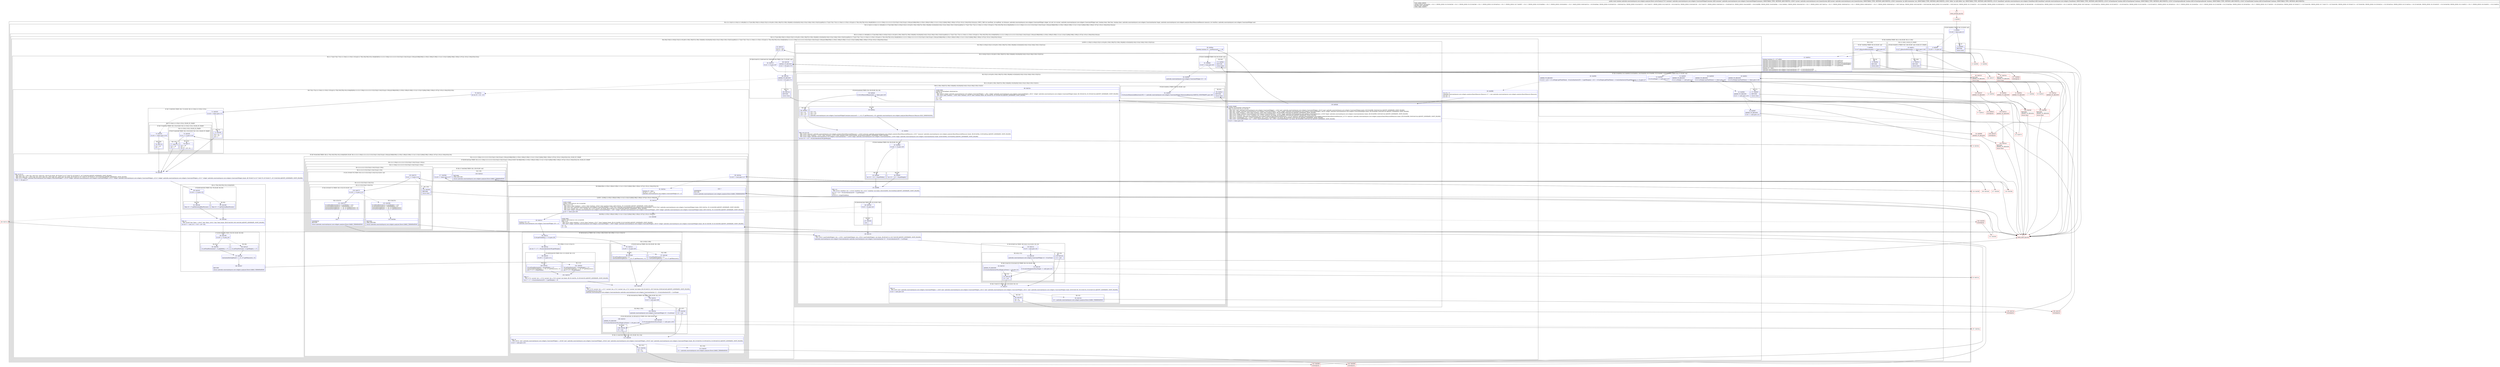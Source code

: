 digraph "CFG forandroidx.constraintlayout.core.widgets.analyzer.Direct.solveChain(Landroidx\/constraintlayout\/core\/widgets\/ConstraintWidgetContainer;Landroidx\/constraintlayout\/core\/LinearSystem;IILandroidx\/constraintlayout\/core\/widgets\/ChainHead;ZZZ)Z" {
subgraph cluster_Region_1756229011 {
label = "R(1:(2:(1:3)|(3:(1:(1:8))(1:(1:140))|9|(2:(1:27)|(4:28|(2:30|(2:(1:63)|(2:32|(2:(1:61)|(9:(1:59)(1:36)|37|(1:39)(1:58)|40|(1:42)(0)|43|(2:45|(1:55))(1:56)|(1:50)(1:53)|52)))))|65|(2:(1:72)|(3:73|(1:75)(1:(1:134)(1:(1:133)(1:132)))|(5:(1:78)(1:85)|79|(1:81)(1:84)|82|83)(1:(1:(2:(1:128)|(1:(2:(1:(2:(2:122|123)|(2:124|125)))|(1:126)))))(3:88|(6:90|(1:(1:93)(1:108))(3:109|(1:111)(1:113)|112)|94|(2:96|(1:106))(1:107)|(1:101)(1:104)|103)|116))))))))) | DECL_VAR: int startPoint, int endPoint, int distance, androidx.constraintlayout.core.widgets.ConstraintWidget widget, int null, int current, androidx.constraintlayout.core.widgets.ConstraintWidget next, boolean done, float bias, boolean done, androidx.constraintlayout.core.widgets.ConstraintAnchor begin, androidx.constraintlayout.core.widgets.analyzer.BasicMeasure$Measure measure, int totalSize, androidx.constraintlayout.core.widgets.ConstraintWidget next\l";
node [shape=record,color=blue];
subgraph cluster_Region_1024075765 {
label = "R(2:(1:3)|(3:(1:(1:8))(1:(1:140))|9|(2:(1:27)|(4:28|(2:30|(2:(1:63)|(2:32|(2:(1:61)|(9:(1:59)(1:36)|37|(1:39)(1:58)|40|(1:42)(0)|43|(2:45|(1:55))(1:56)|(1:50)(1:53)|52)))))|65|(2:(1:72)|(3:73|(1:75)(1:(1:134)(1:(1:133)(1:132)))|(5:(1:78)(1:85)|79|(1:81)(1:84)|82|83)(1:(1:(2:(1:128)|(1:(2:(1:(2:(2:122|123)|(2:124|125)))|(1:126)))))(3:88|(6:90|(1:(1:93)(1:108))(3:109|(1:111)(1:113)|112)|94|(2:96|(1:106))(1:107)|(1:101)(1:104)|103)|116))))))))";
node [shape=record,color=blue];
subgraph cluster_IfRegion_161562844 {
label = "IF [B:3:0x0001] THEN: R(1:3) ELSE: null";
node [shape=record,color=blue];
Node_3 [shape=record,label="{3\:\ 0x0001|if (r34 != false) goto L3\l}"];
subgraph cluster_Region_57053796 {
label = "R(1:3)";
node [shape=record,color=blue];
Node_4 [shape=record,label="{4\:\ 0x0003|RETURN\l|return false\l}"];
}
}
subgraph cluster_Region_1994752322 {
label = "R(3:(1:(1:8))(1:(1:140))|9|(2:(1:27)|(4:28|(2:30|(2:(1:63)|(2:32|(2:(1:61)|(9:(1:59)(1:36)|37|(1:39)(1:58)|40|(1:42)(0)|43|(2:45|(1:55))(1:56)|(1:50)(1:53)|52)))))|65|(2:(1:72)|(3:73|(1:75)(1:(1:134)(1:(1:133)(1:132)))|(5:(1:78)(1:85)|79|(1:81)(1:84)|82|83)(1:(1:(2:(1:128)|(1:(2:(1:(2:(2:122|123)|(2:124|125)))|(1:126)))))(3:88|(6:90|(1:(1:93)(1:108))(3:109|(1:111)(1:113)|112)|94|(2:96|(1:106))(1:107)|(1:101)(1:104)|103)|116)))))))";
node [shape=record,color=blue];
subgraph cluster_IfRegion_77604590 {
label = "IF [B:5:0x0004] THEN: R(1:(1:8)) ELSE: R(1:(1:140))";
node [shape=record,color=blue];
Node_5 [shape=record,label="{5\:\ 0x0004|if (r29 == 0) goto L6\l}"];
subgraph cluster_Region_1752800256 {
label = "R(1:(1:8))";
node [shape=record,color=blue];
subgraph cluster_IfRegion_1801291379 {
label = "IF [B:7:0x000a] THEN: R(1:8) ELSE: null";
node [shape=record,color=blue];
Node_7 [shape=record,label="{7\:\ 0x000a|if (r27.isResolvedHorizontally() == false) goto L8\l}"];
subgraph cluster_Region_1553976526 {
label = "R(1:8)";
node [shape=record,color=blue];
Node_8 [shape=record,label="{8\:\ 0x000c|RETURN\l|return false\l}"];
}
}
}
subgraph cluster_Region_1494025957 {
label = "R(1:(1:140)) | ELSE_IF_CHAIN\l";
node [shape=record,color=blue];
subgraph cluster_IfRegion_2108688472 {
label = "IF [B:10:0x0011] THEN: R(1:140) ELSE: null | ELSE_IF_CHAIN\l";
node [shape=record,color=blue];
Node_10 [shape=record,label="{10\:\ 0x0011|if (r27.isResolvedVertically() == false) goto L140\l}"];
subgraph cluster_Region_2052683651 {
label = "R(1:140)";
node [shape=record,color=blue];
Node_11 [shape=record,label="{11\:\ 0x0013|RETURN\l|return false\l}"];
}
}
}
}
Node_12 [shape=record,label="{12\:\ 0x0014|boolean boolean r2 = r27.isRtl()\landroidx.constraintlayout.core.widgets.ConstraintWidget androidx.constraintlayout.core.widgets.ConstraintWidget r3 = r31.getFirst()\landroidx.constraintlayout.core.widgets.ConstraintWidget androidx.constraintlayout.core.widgets.ConstraintWidget r4 = r31.getLast()\landroidx.constraintlayout.core.widgets.ConstraintWidget androidx.constraintlayout.core.widgets.ConstraintWidget r5 = r31.getFirstVisibleWidget()\landroidx.constraintlayout.core.widgets.ConstraintWidget androidx.constraintlayout.core.widgets.ConstraintWidget r6 = r31.getLastVisibleWidget()\landroidx.constraintlayout.core.widgets.ConstraintWidget androidx.constraintlayout.core.widgets.ConstraintWidget r7 = r31.getHead()\landroidx.constraintlayout.core.widgets.ConstraintWidget r8 = r3\lboolean r9 = false\landroidx.constraintlayout.core.widgets.ConstraintAnchor r10 = r3.mListAnchors[r30]\landroidx.constraintlayout.core.widgets.ConstraintAnchor r11 = r4.mListAnchors[r30 + 1]\l}"];
subgraph cluster_Region_1476537786 {
label = "R(2:(1:27)|(4:28|(2:30|(2:(1:63)|(2:32|(2:(1:61)|(9:(1:59)(1:36)|37|(1:39)(1:58)|40|(1:42)(0)|43|(2:45|(1:55))(1:56)|(1:50)(1:53)|52)))))|65|(2:(1:72)|(3:73|(1:75)(1:(1:134)(1:(1:133)(1:132)))|(5:(1:78)(1:85)|79|(1:81)(1:84)|82|83)(1:(1:(2:(1:128)|(1:(2:(1:(2:(2:122|123)|(2:124|125)))|(1:126)))))(3:88|(6:90|(1:(1:93)(1:108))(3:109|(1:111)(1:113)|112)|94|(2:96|(1:106))(1:107)|(1:101)(1:104)|103)|116))))))";
node [shape=record,color=blue];
subgraph cluster_IfRegion_2119352392 {
label = "IF [B:13:0x003b, B:15:0x003f, B:18:0x0051, B:20:0x0059, B:22:0x0065, B:23:0x0067, B:26:0x0095] THEN: R(1:27) ELSE: null";
node [shape=record,color=blue];
Node_13 [shape=record,label="{13\:\ 0x003b|if (r10.mTarget == null) goto L137\l}"];
Node_15 [shape=record,label="{15\:\ 0x003f|ADDED_TO_REGION\l|if (r11.mTarget == null) goto L13\l}"];
Node_18 [shape=record,label="{18\:\ 0x0051|ADDED_TO_REGION\l|if (r10.mTarget.hasFinalValue() == false) goto L136\l}"];
Node_20 [shape=record,label="{20\:\ 0x0059|ADDED_TO_REGION\l|if (r11.mTarget.hasFinalValue() == false) goto L19\l}"];
Node_22 [shape=record,label="{22\:\ 0x0065|ADDED_TO_REGION\l|if (r5 == null) goto L135\l}"];
Node_23 [shape=record,label="{23\:\ 0x0067|ADDED_TO_REGION\l|if (r6 == null) goto L23\l}"];
Node_26 [shape=record,label="{26\:\ 0x0095|ADDED_TO_REGION\l|if ((r14 = (r13 = r11.mTarget.getFinalValue() \- r6.mListAnchors[r30 + 1].getMargin()) \- (r12 = r10.mTarget.getFinalValue() + r5.mListAnchors[r30].getMargin())) \<= 0) goto L27\l}"];
subgraph cluster_Region_1762210417 {
label = "R(1:27)";
node [shape=record,color=blue];
Node_27 [shape=record,label="{27\:\ 0x0097|RETURN\l|return false\l}"];
}
}
subgraph cluster_Region_471743514 {
label = "R(4:28|(2:30|(2:(1:63)|(2:32|(2:(1:61)|(9:(1:59)(1:36)|37|(1:39)(1:58)|40|(1:42)(0)|43|(2:45|(1:55))(1:56)|(1:50)(1:53)|52)))))|65|(2:(1:72)|(3:73|(1:75)(1:(1:134)(1:(1:133)(1:132)))|(5:(1:78)(1:85)|79|(1:81)(1:84)|82|83)(1:(1:(2:(1:128)|(1:(2:(1:(2:(2:122|123)|(2:124|125)))|(1:126)))))(3:88|(6:90|(1:(1:93)(1:108))(3:109|(1:111)(1:113)|112)|94|(2:96|(1:106))(1:107)|(1:101)(1:104)|103)|116)))))";
node [shape=record,color=blue];
Node_28 [shape=record,label="{28\:\ 0x0098|int r15 = 0\landroidx.constraintlayout.core.widgets.analyzer.BasicMeasure.Measure r17 = new androidx.constraintlayout.core.widgets.analyzer.BasicMeasure.Measure()\lint r19 = 0\lint r20 = 0\l}"];
subgraph cluster_LoopRegion_1380857033 {
label = "LOOP:0: (2:30|(2:(1:63)|(2:32|(2:(1:61)|(9:(1:59)(1:36)|37|(1:39)(1:58)|40|(1:42)(0)|43|(2:45|(1:55))(1:56)|(1:50)(1:53)|52)))))";
node [shape=record,color=blue];
Node_29 [shape=record,label="{29\:\ 0x00a8|LOOP_START\lLOOP:0: B:29:0x00a8\-\>B:60:0x013e\lPHI: r4 r8 r9 r10 r15 r17 r19 r20 \l  PHI: (r4v1 'next' androidx.constraintlayout.core.widgets.ConstraintWidget) = (r4v0 'next' androidx.constraintlayout.core.widgets.ConstraintWidget), (r4v10 'next' androidx.constraintlayout.core.widgets.ConstraintWidget) binds: [B:28:0x0098, B:60:0x013e] A[DONT_GENERATE, DONT_INLINE]\l  PHI: (r8v1 'widget' androidx.constraintlayout.core.widgets.ConstraintWidget) = (r8v0 'widget' androidx.constraintlayout.core.widgets.ConstraintWidget), (r8v20 'widget' androidx.constraintlayout.core.widgets.ConstraintWidget) binds: [B:28:0x0098, B:60:0x013e] A[DONT_GENERATE, DONT_INLINE]\l  PHI: (r9v1 'done' boolean) = (r9v0 'done' boolean), (r9v9 'done' boolean) binds: [B:28:0x0098, B:60:0x013e] A[DONT_GENERATE, DONT_INLINE]\l  PHI: (r10v2 'begin' androidx.constraintlayout.core.widgets.ConstraintAnchor) = (r10v1 'begin' androidx.constraintlayout.core.widgets.ConstraintAnchor), (r10v6 'begin' androidx.constraintlayout.core.widgets.ConstraintAnchor) binds: [B:28:0x0098, B:60:0x013e] A[DONT_GENERATE, DONT_INLINE]\l  PHI: (r15v2 'totalSize' int) = (r15v1 'totalSize' int), (r15v6 'totalSize' int) binds: [B:28:0x0098, B:60:0x013e] A[DONT_GENERATE, DONT_INLINE]\l  PHI: (r17v1 'measure' androidx.constraintlayout.core.widgets.analyzer.BasicMeasure$Measure) = (r17v0 'measure' androidx.constraintlayout.core.widgets.analyzer.BasicMeasure$Measure), (r17v3 'measure' androidx.constraintlayout.core.widgets.analyzer.BasicMeasure$Measure) binds: [B:28:0x0098, B:60:0x013e] A[DONT_GENERATE, DONT_INLINE]\l  PHI: (r19v1 'numWidgets' int) = (r19v0 'numWidgets' int), (r19v5 'numWidgets' int) binds: [B:28:0x0098, B:60:0x013e] A[DONT_GENERATE, DONT_INLINE]\l  PHI: (r20v1 'numVisibleWidgets' int) = (r20v0 'numVisibleWidgets' int), (r20v3 'numVisibleWidgets' int) binds: [B:28:0x0098, B:60:0x013e] A[DONT_GENERATE, DONT_INLINE]\l|if (r9 == false) goto L30\l}"];
subgraph cluster_Region_464366556 {
label = "R(2:30|(2:(1:63)|(2:32|(2:(1:61)|(9:(1:59)(1:36)|37|(1:39)(1:58)|40|(1:42)(0)|43|(2:45|(1:55))(1:56)|(1:50)(1:53)|52)))))";
node [shape=record,color=blue];
Node_30 [shape=record,label="{30\:\ 0x00aa|boolean boolean r0 = canMeasure(0 + 1, r8)\l}"];
subgraph cluster_Region_335939008 {
label = "R(2:(1:63)|(2:32|(2:(1:61)|(9:(1:59)(1:36)|37|(1:39)(1:58)|40|(1:42)(0)|43|(2:45|(1:55))(1:56)|(1:50)(1:53)|52))))";
node [shape=record,color=blue];
subgraph cluster_IfRegion_1810943781 {
label = "IF [B:31:0x00b0] THEN: R(1:63) ELSE: null";
node [shape=record,color=blue];
Node_31 [shape=record,label="{31\:\ 0x00b0|if (r0 != true) goto L62\l}"];
subgraph cluster_Region_634559916 {
label = "R(1:63)";
node [shape=record,color=blue];
Node_32 [shape=record,label="{32\:\ 0x00b2|RETURN\l|return false\l}"];
}
}
subgraph cluster_Region_1907338893 {
label = "R(2:32|(2:(1:61)|(9:(1:59)(1:36)|37|(1:39)(1:58)|40|(1:42)(0)|43|(2:45|(1:55))(1:56)|(1:50)(1:53)|52)))";
node [shape=record,color=blue];
Node_34 [shape=record,label="{34\:\ 0x00b5|androidx.constraintlayout.core.widgets.ConstraintWidget r22 = r4\l}"];
subgraph cluster_Region_1827937105 {
label = "R(2:(1:61)|(9:(1:59)(1:36)|37|(1:39)(1:58)|40|(1:42)(0)|43|(2:45|(1:55))(1:56)|(1:50)(1:53)|52))";
node [shape=record,color=blue];
subgraph cluster_IfRegion_449579195 {
label = "IF [B:35:0x00c1] THEN: R(1:61) ELSE: null";
node [shape=record,color=blue];
Node_35 [shape=record,label="{35\:\ 0x00c1|if (r8.mListDimensionBehaviors[r29] == androidx.constraintlayout.core.widgets.ConstraintWidget.DimensionBehaviour.MATCH_CONSTRAINT) goto L60\l}"];
subgraph cluster_Region_1280189956 {
label = "R(1:61)";
node [shape=record,color=blue];
Node_36 [shape=record,label="{36\:\ 0x00c3|RETURN\l|return false\l}"];
}
}
subgraph cluster_Region_543518716 {
label = "R(9:(1:59)(1:36)|37|(1:39)(1:58)|40|(1:42)(0)|43|(2:45|(1:55))(1:56)|(1:50)(1:53)|52)";
node [shape=record,color=blue];
subgraph cluster_IfRegion_698789712 {
label = "IF [B:38:0x00c8] THEN: R(1:59) ELSE: R(1:36)";
node [shape=record,color=blue];
Node_38 [shape=record,label="{38\:\ 0x00c8|if (r8.isMeasureRequested() == false) goto L59\l}"];
subgraph cluster_Region_1184654840 {
label = "R(1:59)";
node [shape=record,color=blue];
Node_40 [shape=record,label="{40\:\ 0x00dc|r23 = r9\lr24 = r10\lr10 = r17\l}"];
}
subgraph cluster_Region_544553729 {
label = "R(1:36)";
node [shape=record,color=blue];
Node_39 [shape=record,label="{39\:\ 0x00ca|r23 = r9\lr24 = r10\lr10 = r17\landroidx.constraintlayout.core.widgets.ConstraintWidgetContainer.measure(0 + 1, r8, r27.getMeasurer(), r10, androidx.constraintlayout.core.widgets.analyzer.BasicMeasure.Measure.SELF_DIMENSIONS)\l}"];
}
}
Node_41 [shape=record,label="{41\:\ 0x00e2|PHI: r10 r23 r24 \l  PHI: (r10v5 'measure' androidx.constraintlayout.core.widgets.analyzer.BasicMeasure$Measure) = (r10v4 'measure' androidx.constraintlayout.core.widgets.analyzer.BasicMeasure$Measure), (r10v7 'measure' androidx.constraintlayout.core.widgets.analyzer.BasicMeasure$Measure) binds: [B:40:0x00dc, B:39:0x00ca] A[DONT_GENERATE, DONT_INLINE]\l  PHI: (r23v2 'done' boolean) = (r23v1 'done' boolean), (r23v3 'done' boolean) binds: [B:40:0x00dc, B:39:0x00ca] A[DONT_GENERATE, DONT_INLINE]\l  PHI: (r24v5 'begin' androidx.constraintlayout.core.widgets.ConstraintAnchor) = (r24v4 'begin' androidx.constraintlayout.core.widgets.ConstraintAnchor), (r24v6 'begin' androidx.constraintlayout.core.widgets.ConstraintAnchor) binds: [B:40:0x00dc, B:39:0x00ca] A[DONT_GENERATE, DONT_INLINE]\l|int int r15 = r15 + r8.mListAnchors[r30].getMargin()\l}"];
subgraph cluster_IfRegion_1757549128 {
label = "IF [B:42:0x00eb] THEN: R(1:39) ELSE: R(1:58)";
node [shape=record,color=blue];
Node_42 [shape=record,label="{42\:\ 0x00eb|if (r29 == 0) goto L39\l}"];
subgraph cluster_Region_1458608024 {
label = "R(1:39)";
node [shape=record,color=blue];
Node_43 [shape=record,label="{43\:\ 0x00ed|int r15 = r15 + r8.getWidth()\l}"];
}
subgraph cluster_Region_738448429 {
label = "R(1:58)";
node [shape=record,color=blue];
Node_44 [shape=record,label="{44\:\ 0x00f3|int r15 = r15 + r8.getHeight()\l}"];
}
}
Node_45 [shape=record,label="{45\:\ 0x00f8|PHI: r15 \l  PHI: (r15v5 'totalSize' int) = (r15v4 'totalSize' int), (r15v7 'totalSize' int) binds: [B:44:0x00f3, B:43:0x00ed] A[DONT_GENERATE, DONT_INLINE]\l|int r15 = r15 + r8.mListAnchors[r30 + 1].getMargin()\lr19++\lint int r0 = r8.getVisibility()\l}"];
subgraph cluster_IfRegion_1517482776 {
label = "IF [B:46:0x010d] THEN: R(1:42) ELSE: R(0)";
node [shape=record,color=blue];
Node_46 [shape=record,label="{46\:\ 0x010d|if (r0 != 8) goto L42\l}"];
subgraph cluster_Region_1660103933 {
label = "R(1:42)";
node [shape=record,color=blue];
Node_47 [shape=record,label="{47\:\ 0x010f|r20++\l}"];
}
subgraph cluster_Region_1506598145 {
label = "R(0)";
node [shape=record,color=blue];
}
}
Node_49 [shape=record,label="{49\:\ 0x0116|PHI: r20 \l  PHI: (r20v3 'numVisibleWidgets' int) = (r20v1 'numVisibleWidgets' int), (r20v4 'numVisibleWidgets' int) binds: [B:48:0x0114, B:47:0x010f] A[DONT_GENERATE, DONT_INLINE]\l|androidx.constraintlayout.core.widgets.ConstraintAnchor androidx.constraintlayout.core.widgets.ConstraintAnchor r0 = r8.mListAnchors[r30 + 1].mTarget\l}"];
subgraph cluster_IfRegion_905671054 {
label = "IF [B:50:0x011e] THEN: R(2:45|(1:55)) ELSE: R(1:56)";
node [shape=record,color=blue];
Node_50 [shape=record,label="{50\:\ 0x011e|if (r0 != null) goto L45\l}"];
subgraph cluster_Region_1476251955 {
label = "R(2:45|(1:55))";
node [shape=record,color=blue];
Node_51 [shape=record,label="{51\:\ 0x0120|androidx.constraintlayout.core.widgets.ConstraintWidget r4 = r0.mOwner\l}"];
subgraph cluster_IfRegion_818098898 {
label = "IF [B:52:0x0128, B:54:0x0132] THEN: R(1:55) ELSE: null";
node [shape=record,color=blue];
Node_52 [shape=record,label="{52\:\ 0x0128|if (r4.mListAnchors[r30].mTarget == null) goto L55\l}"];
Node_54 [shape=record,label="{54\:\ 0x0132|ADDED_TO_REGION\l|if (r4.mListAnchors[r30].mTarget.mOwner != r8) goto L55\l}"];
subgraph cluster_Region_2000583542 {
label = "R(1:55)";
node [shape=record,color=blue];
Node_55 [shape=record,label="{55\:\ 0x0134|r4 = null\l}"];
}
}
}
subgraph cluster_Region_983151886 {
label = "R(1:56)";
node [shape=record,color=blue];
Node_56 [shape=record,label="{56\:\ 0x0136|r4 = null\l}"];
}
}
subgraph cluster_IfRegion_363752442 {
label = "IF [B:57:0x0137] THEN: R(1:50) ELSE: R(1:53)";
node [shape=record,color=blue];
Node_57 [shape=record,label="{57\:\ 0x0137|PHI: r4 \l  PHI: (r4v9 'next' androidx.constraintlayout.core.widgets.ConstraintWidget) = (r4v8 'next' androidx.constraintlayout.core.widgets.ConstraintWidget), (r4v12 'next' androidx.constraintlayout.core.widgets.ConstraintWidget), (r4v11 'next' androidx.constraintlayout.core.widgets.ConstraintWidget) binds: [B:56:0x0136, B:55:0x0134, B:54:0x0132] A[DONT_GENERATE, DONT_INLINE]\l|if (r4 != null) goto L50\l}"];
subgraph cluster_Region_881310638 {
label = "R(1:50)";
node [shape=record,color=blue];
Node_58 [shape=record,label="{58\:\ 0x0139|r8 = r4\lr9 = r23\l}"];
}
subgraph cluster_Region_1956748584 {
label = "R(1:53)";
node [shape=record,color=blue];
Node_59 [shape=record,label="{59\:\ 0x013d|r9 = androidx.constraintlayout.core.widgets.analyzer.Direct.EARLY_TERMINATION\l}"];
}
}
Node_60 [shape=record,label="{60\:\ 0x013e|LOOP_END\lLOOP:0: B:29:0x00a8\-\>B:60:0x013e\lPHI: r8 r9 \l  PHI: (r8v20 'widget' androidx.constraintlayout.core.widgets.ConstraintWidget) = (r8v1 'widget' androidx.constraintlayout.core.widgets.ConstraintWidget), (r8v21 'widget' androidx.constraintlayout.core.widgets.ConstraintWidget) binds: [B:138:0x013e, B:139:0x013e] A[DONT_GENERATE, DONT_INLINE]\l  PHI: (r9v9 'done' boolean) = (r9v8 'done' boolean), (r9v10 'done' boolean) binds: [B:138:0x013e, B:139:0x013e] A[DONT_GENERATE, DONT_INLINE]\l|r17 = r10\lr4 = r22\lr10 = r24\l}"];
}
}
}
}
}
}
Node_61 [shape=record,label="{61\:\ 0x0147|int r0 = r19\lint r4 = r20\l}"];
subgraph cluster_Region_678236493 {
label = "R(2:(1:72)|(3:73|(1:75)(1:(1:134)(1:(1:133)(1:132)))|(5:(1:78)(1:85)|79|(1:81)(1:84)|82|83)(1:(1:(2:(1:128)|(1:(2:(1:(2:(2:122|123)|(2:124|125)))|(1:126)))))(3:88|(6:90|(1:(1:93)(1:108))(3:109|(1:111)(1:113)|112)|94|(2:96|(1:106))(1:107)|(1:101)(1:104)|103)|116))))";
node [shape=record,color=blue];
subgraph cluster_IfRegion_1680779884 {
label = "IF [B:62:0x0153, B:66:0x0158, B:68:0x015b] THEN: R(1:72) ELSE: null";
node [shape=record,color=blue];
Node_62 [shape=record,label="{62\:\ 0x0153|if (r4 == 0) goto L67\l}"];
Node_66 [shape=record,label="{66\:\ 0x0158|ADDED_TO_REGION\l|if (r4 != r0) goto L70\l}"];
Node_68 [shape=record,label="{68\:\ 0x015b|ADDED_TO_REGION\l|if (r14 \< r15) goto L72\l}"];
subgraph cluster_Region_1346700890 {
label = "R(1:72)";
node [shape=record,color=blue];
Node_69 [shape=record,label="{69\:\ 0x015d|RETURN\l|return false\l}"];
}
}
subgraph cluster_Region_1206202972 {
label = "R(3:73|(1:75)(1:(1:134)(1:(1:133)(1:132)))|(5:(1:78)(1:85)|79|(1:81)(1:84)|82|83)(1:(1:(2:(1:128)|(1:(2:(1:(2:(2:122|123)|(2:124|125)))|(1:126)))))(3:88|(6:90|(1:(1:93)(1:108))(3:109|(1:111)(1:113)|112)|94|(2:96|(1:106))(1:107)|(1:101)(1:104)|103)|116)))";
node [shape=record,color=blue];
Node_70 [shape=record,label="{70\:\ 0x015e|int int r9 = r14 \- r15\l}"];
subgraph cluster_IfRegion_1868492166 {
label = "IF [B:71:0x0162] THEN: R(1:75) ELSE: R(1:(1:134)(1:(1:133)(1:132)))";
node [shape=record,color=blue];
Node_71 [shape=record,label="{71\:\ 0x0162|if (r32 != false) goto L75\l}"];
subgraph cluster_Region_963099384 {
label = "R(1:75)";
node [shape=record,color=blue];
Node_72 [shape=record,label="{72\:\ 0x0164|r9 \/= r4 + 1\lr21 = r8\lr8 = 1\l}"];
}
subgraph cluster_Region_164215340 {
label = "R(1:(1:134)(1:(1:133)(1:132))) | ELSE_IF_CHAIN\l";
node [shape=record,color=blue];
subgraph cluster_IfRegion_1240347937 {
label = "IF [B:73:0x016c] THEN: R(1:134) ELSE: R(1:(1:133)(1:132)) | ELSE_IF_CHAIN\l";
node [shape=record,color=blue];
Node_73 [shape=record,label="{73\:\ 0x016c|if (r33 == false) goto L134\l}"];
subgraph cluster_Region_1803138587 {
label = "R(1:134)";
node [shape=record,color=blue];
Node_78 [shape=record,label="{78\:\ 0x017d|r21 = r8\lr8 = 1\l}"];
}
subgraph cluster_Region_828480912 {
label = "R(1:(1:133)(1:132)) | ELSE_IF_CHAIN\l";
node [shape=record,color=blue];
subgraph cluster_IfRegion_266347093 {
label = "IF [B:75:0x016f] THEN: R(1:133) ELSE: R(1:132) | ELSE_IF_CHAIN\l";
node [shape=record,color=blue];
Node_75 [shape=record,label="{75\:\ 0x016f|if (r4 \<= 2) goto L133\l}"];
subgraph cluster_Region_1500100069 {
label = "R(1:133)";
node [shape=record,color=blue];
Node_77 [shape=record,label="{77\:\ 0x0179|r21 = r8\lr8 = 1\l}"];
}
subgraph cluster_Region_1888831928 {
label = "R(1:132)";
node [shape=record,color=blue];
Node_76 [shape=record,label="{76\:\ 0x0171|r21 = r8\lr8 = 1\lint r9 = (r9 \/ r4) \- 1\l}"];
}
}
}
}
}
}
subgraph cluster_IfRegion_512529423 {
label = "IF [B:79:0x0180] THEN: R(5:(1:78)(1:85)|79|(1:81)(1:84)|82|83) ELSE: R(1:(1:(2:(1:128)|(1:(2:(1:(2:(2:122|123)|(2:124|125)))|(1:126)))))(3:88|(6:90|(1:(1:93)(1:108))(3:109|(1:111)(1:113)|112)|94|(2:96|(1:106))(1:107)|(1:101)(1:104)|103)|116))";
node [shape=record,color=blue];
Node_79 [shape=record,label="{79\:\ 0x0180|PHI: r8 r9 r21 \l  PHI: (r8v5 int) = (r8v2 int), (r8v3 int), (r8v4 int), (r8v19 int) binds: [B:78:0x017d, B:77:0x0179, B:76:0x0171, B:72:0x0164] A[DONT_GENERATE, DONT_INLINE]\l  PHI: (r9v5 'gap' int) = (r9v3 'gap' int), (r9v3 'gap' int), (r9v4 'gap' int), (r9v6 'gap' int) binds: [B:78:0x017d, B:77:0x0179, B:76:0x0171, B:72:0x0164] A[DONT_GENERATE, DONT_INLINE]\l  PHI: (r21v3 'widget' androidx.constraintlayout.core.widgets.ConstraintWidget) = (r21v0 'widget' androidx.constraintlayout.core.widgets.ConstraintWidget), (r21v1 'widget' androidx.constraintlayout.core.widgets.ConstraintWidget), (r21v2 'widget' androidx.constraintlayout.core.widgets.ConstraintWidget), (r21v7 'widget' androidx.constraintlayout.core.widgets.ConstraintWidget) binds: [B:78:0x017d, B:77:0x0179, B:76:0x0171, B:72:0x0164] A[DONT_GENERATE, DONT_INLINE]\l|if (r4 == r8) goto L77\l}"];
subgraph cluster_Region_467138459 {
label = "R(5:(1:78)(1:85)|79|(1:81)(1:84)|82|83)";
node [shape=record,color=blue];
subgraph cluster_IfRegion_692806887 {
label = "IF [B:80:0x0182] THEN: R(1:78) ELSE: R(1:85)";
node [shape=record,color=blue];
Node_80 [shape=record,label="{80\:\ 0x0182|if (r29 == 0) goto L78\l}"];
subgraph cluster_Region_870731986 {
label = "R(1:78)";
node [shape=record,color=blue];
Node_81 [shape=record,label="{81\:\ 0x0184|float r0 = r7.getHorizontalBiasPercent()\l}"];
}
subgraph cluster_Region_796099919 {
label = "R(1:85)";
node [shape=record,color=blue];
Node_82 [shape=record,label="{82\:\ 0x0189|float r0 = r7.getVerticalBiasPercent()\l}"];
}
}
Node_83 [shape=record,label="{83\:\ 0x018d|PHI: r0 \l  PHI: (r0v48 'bias' float) = (r0v47 'bias' float), (r0v51 'bias' float) binds: [B:82:0x0189, B:81:0x0184] A[DONT_GENERATE, DONT_INLINE]\l|int int r7 = (int) (r12 + 0.5f + (r9 * r0))\l}"];
subgraph cluster_IfRegion_1838658360 {
label = "IF [B:84:0x0198] THEN: R(1:81) ELSE: R(1:84)";
node [shape=record,color=blue];
Node_84 [shape=record,label="{84\:\ 0x0198|if (r29 == 0) goto L81\l}"];
subgraph cluster_Region_1545077307 {
label = "R(1:81)";
node [shape=record,color=blue];
Node_85 [shape=record,label="{85\:\ 0x019a|r5.setFinalHorizontal(r7, r5.getWidth() + r7)\l}"];
}
subgraph cluster_Region_1460247755 {
label = "R(1:84)";
node [shape=record,color=blue];
Node_86 [shape=record,label="{86\:\ 0x01a3|r5.setFinalVertical(r7, r5.getHeight() + r7)\l}"];
}
}
Node_87 [shape=record,label="{87\:\ 0x01ab|horizontalSolvingPass(0 + 1, r5, r27.getMeasurer(), r2)\l}"];
Node_88 [shape=record,label="{88\:\ 0x01b7|RETURN\l|return androidx.constraintlayout.core.widgets.analyzer.Direct.EARLY_TERMINATION\l}"];
}
subgraph cluster_Region_1441318038 {
label = "R(1:(1:(2:(1:128)|(1:(2:(1:(2:(2:122|123)|(2:124|125)))|(1:126)))))(3:88|(6:90|(1:(1:93)(1:108))(3:109|(1:111)(1:113)|112)|94|(2:96|(1:106))(1:107)|(1:101)(1:104)|103)|116)) | ELSE_IF_CHAIN\l";
node [shape=record,color=blue];
subgraph cluster_IfRegion_1759010470 {
label = "IF [B:90:0x01ba] THEN: R(1:(2:(1:128)|(1:(2:(1:(2:(2:122|123)|(2:124|125)))|(1:126))))) ELSE: R(3:88|(6:90|(1:(1:93)(1:108))(3:109|(1:111)(1:113)|112)|94|(2:96|(1:106))(1:107)|(1:101)(1:104)|103)|116) | ELSE_IF_CHAIN\l";
node [shape=record,color=blue];
Node_90 [shape=record,label="{90\:\ 0x01ba|if (r32 != true) goto L117\l}"];
subgraph cluster_Region_440824582 {
label = "R(1:(2:(1:128)|(1:(2:(1:(2:(2:122|123)|(2:124|125)))|(1:126)))))";
node [shape=record,color=blue];
subgraph cluster_Region_1251478789 {
label = "R(2:(1:128)|(1:(2:(1:(2:(2:122|123)|(2:124|125)))|(1:126))))";
node [shape=record,color=blue];
subgraph cluster_IfRegion_1497869492 {
label = "IF [B:117:0x026d] THEN: R(1:128) ELSE: null";
node [shape=record,color=blue];
Node_117 [shape=record,label="{117\:\ 0x026d|if (r33 == false) goto L127\l}"];
subgraph cluster_Region_1933636692 {
label = "R(1:128)";
node [shape=record,color=blue];
Node_128 [shape=record,label="{128\:\ 0x02c4|RETURN\lORIG_RETURN\l|return androidx.constraintlayout.core.widgets.analyzer.Direct.EARLY_TERMINATION\l}"];
}
}
subgraph cluster_Region_1521973113 {
label = "R(1:(2:(1:(2:(2:122|123)|(2:124|125)))|(1:126)))";
node [shape=record,color=blue];
subgraph cluster_Region_1347270927 {
label = "R(2:(1:(2:(2:122|123)|(2:124|125)))|(1:126))";
node [shape=record,color=blue];
subgraph cluster_IfRegion_1888825936 {
label = "IF [B:119:0x0270] THEN: R(1:(2:(2:122|123)|(2:124|125))) ELSE: null";
node [shape=record,color=blue];
Node_119 [shape=record,label="{119\:\ 0x0270|if (r4 == 2) goto L121\l}"];
subgraph cluster_Region_881561022 {
label = "R(1:(2:(2:122|123)|(2:124|125)))";
node [shape=record,color=blue];
subgraph cluster_Region_1084046639 {
label = "R(2:(2:122|123)|(2:124|125))";
node [shape=record,color=blue];
subgraph cluster_IfRegion_569415418 {
label = "IF [B:120:0x0272] THEN: R(2:122|123) ELSE: null";
node [shape=record,color=blue];
Node_120 [shape=record,label="{120\:\ 0x0272|if (r29 == 0) goto L122\l}"];
subgraph cluster_Region_1692958151 {
label = "R(2:122|123)";
node [shape=record,color=blue];
Node_121 [shape=record,label="{121\:\ 0x0274|r5.setFinalHorizontal(r12, r5.getWidth() + r12)\lr6.setFinalHorizontal(r13 \- r6.getWidth(), r13)\lhorizontalSolvingPass(0 + 1, r5, r27.getMeasurer(), r2)\lhorizontalSolvingPass(0 + 1, r6, r27.getMeasurer(), r2)\l}"];
Node_144 [shape=record,label="{144\:\ ?|SYNTHETIC\lRETURN\l|return androidx.constraintlayout.core.widgets.analyzer.Direct.EARLY_TERMINATION\l}"];
}
}
subgraph cluster_Region_1541311329 {
label = "R(2:124|125)";
node [shape=record,color=blue];
Node_122 [shape=record,label="{122\:\ 0x0298|r5.setFinalVertical(r12, r5.getHeight() + r12)\lr6.setFinalVertical(r13 \- r6.getHeight(), r13)\lverticalSolvingPass(0 + 1, r5, r27.getMeasurer())\lverticalSolvingPass(0 + 1, r6, r27.getMeasurer())\l}"];
Node_123 [shape=record,label="{123\:\ 0x02bb|RETURN\lORIG_RETURN\l|return androidx.constraintlayout.core.widgets.analyzer.Direct.EARLY_TERMINATION\l}"];
}
}
}
}
subgraph cluster_Region_482919946 {
label = "R(1:126)";
node [shape=record,color=blue];
Node_125 [shape=record,label="{125\:\ 0x02bd|RETURN\l|return false\l}"];
}
}
}
}
}
subgraph cluster_Region_4478348 {
label = "R(3:88|(6:90|(1:(1:93)(1:108))(3:109|(1:111)(1:113)|112)|94|(2:96|(1:106))(1:107)|(1:101)(1:104)|103)|116)";
node [shape=record,color=blue];
Node_91 [shape=record,label="{91\:\ 0x01bc|boolean r0 = false\lint int r7 = r12 + r9\landroidx.constraintlayout.core.widgets.ConstraintWidget r8 = r3\l}"];
subgraph cluster_LoopRegion_92673483 {
label = "LOOP:1: (6:90|(1:(1:93)(1:108))(3:109|(1:111)(1:113)|112)|94|(2:96|(1:106))(1:107)|(1:101)(1:104)|103)";
node [shape=record,color=blue];
Node_92 [shape=record,label="{92\:\ 0x01c0|LOOP_START\lLOOP:1: B:92:0x01c0\-\>B:114:0x0260\lPHI: r0 r3 r7 r8 \l  PHI: (r0v22 'done' boolean) = (r0v21 'done' boolean), (r0v42 'done' boolean) binds: [B:91:0x01bc, B:114:0x0260] A[DONT_GENERATE, DONT_INLINE]\l  PHI: (r3v5 'first' androidx.constraintlayout.core.widgets.ConstraintWidget) = (r3v0 'first' androidx.constraintlayout.core.widgets.ConstraintWidget), (r3v16 'first' androidx.constraintlayout.core.widgets.ConstraintWidget) binds: [B:91:0x01bc, B:114:0x0260] A[DONT_GENERATE, DONT_INLINE]\l  PHI: (r7v2 'current' int) = (r7v1 'current' int), (r7v9 'current' int) binds: [B:91:0x01bc, B:114:0x0260] A[DONT_GENERATE, DONT_INLINE]\l  PHI: (r8v8 'widget' androidx.constraintlayout.core.widgets.ConstraintWidget) = (r8v7 'widget' androidx.constraintlayout.core.widgets.ConstraintWidget), (r8v9 'widget' androidx.constraintlayout.core.widgets.ConstraintWidget) binds: [B:91:0x01bc, B:114:0x0260] A[DONT_GENERATE, DONT_INLINE]\l|if (r0 == false) goto L90\l}"];
subgraph cluster_Region_660931298 {
label = "R(6:90|(1:(1:93)(1:108))(3:109|(1:111)(1:113)|112)|94|(2:96|(1:106))(1:107)|(1:101)(1:104)|103)";
node [shape=record,color=blue];
Node_93 [shape=record,label="{93\:\ 0x01c2|boolean r19 = r0\landroidx.constraintlayout.core.widgets.ConstraintWidget r26 = r3\l}"];
subgraph cluster_IfRegion_2127550094 {
label = "IF [B:94:0x01cc] THEN: R(1:(1:93)(1:108)) ELSE: R(3:109|(1:111)(1:113)|112)";
node [shape=record,color=blue];
Node_94 [shape=record,label="{94\:\ 0x01cc|if (r8.getVisibility() == 8) goto L92\l}"];
subgraph cluster_Region_1950768720 {
label = "R(1:(1:93)(1:108))";
node [shape=record,color=blue];
subgraph cluster_IfRegion_1562075570 {
label = "IF [B:95:0x01ce] THEN: R(1:93) ELSE: R(1:108)";
node [shape=record,color=blue];
Node_95 [shape=record,label="{95\:\ 0x01ce|if (r29 == 0) goto L93\l}"];
subgraph cluster_Region_1495217107 {
label = "R(1:93)";
node [shape=record,color=blue];
Node_96 [shape=record,label="{96\:\ 0x01d0|r8.setFinalHorizontal(r7, r7)\lhorizontalSolvingPass(0 + 1, r8, r27.getMeasurer(), r2)\l}"];
}
subgraph cluster_Region_2144392600 {
label = "R(1:108)";
node [shape=record,color=blue];
Node_97 [shape=record,label="{97\:\ 0x01dd|r8.setFinalVertical(r7, r7)\lverticalSolvingPass(0 + 1, r8, r27.getMeasurer())\l}"];
}
}
}
subgraph cluster_Region_192572539 {
label = "R(3:109|(1:111)(1:113)|112)";
node [shape=record,color=blue];
Node_98 [shape=record,label="{98\:\ 0x01ea|int int r7 = r7 + r8.mListAnchors[r30].getMargin()\l}"];
subgraph cluster_IfRegion_2021223341 {
label = "IF [B:99:0x01f3] THEN: R(1:111) ELSE: R(1:113)";
node [shape=record,color=blue];
Node_99 [shape=record,label="{99\:\ 0x01f3|if (r29 == 0) goto L111\l}"];
subgraph cluster_Region_61490723 {
label = "R(1:111)";
node [shape=record,color=blue];
Node_100 [shape=record,label="{100\:\ 0x01f5|r8.setFinalHorizontal(r7, r8.getWidth() + r7)\lhorizontalSolvingPass(0 + 1, r8, r27.getMeasurer(), r2)\lint r7 = r7 + r8.getWidth()\l}"];
}
subgraph cluster_Region_1272102097 {
label = "R(1:113)";
node [shape=record,color=blue];
Node_101 [shape=record,label="{101\:\ 0x020c|r8.setFinalVertical(r7, r8.getHeight() + r7)\lverticalSolvingPass(0 + 1, r8, r27.getMeasurer())\lint r7 = r7 + r8.getHeight()\l}"];
}
}
Node_102 [shape=record,label="{102\:\ 0x0222|PHI: r7 \l  PHI: (r7v5 'current' int) = (r7v4 'current' int), (r7v8 'current' int) binds: [B:101:0x020c, B:100:0x01f5] A[DONT_GENERATE, DONT_INLINE]\l|int r7 = r7 + r8.mListAnchors[r30 + 1].getMargin() + r9\l}"];
}
}
Node_103 [shape=record,label="{103\:\ 0x022e|PHI: r7 \l  PHI: (r7v9 'current' int) = (r7v7 'current' int), (r7v2 'current' int), (r7v2 'current' int) binds: [B:102:0x0222, B:97:0x01dd, B:96:0x01d0] A[DONT_GENERATE, DONT_INLINE]\l|r8.addToSolver(r28, false)\landroidx.constraintlayout.core.widgets.ConstraintAnchor androidx.constraintlayout.core.widgets.ConstraintAnchor r3 = r8.mListAnchors[r30 + 1].mTarget\l}"];
subgraph cluster_IfRegion_1743837059 {
label = "IF [B:104:0x023c] THEN: R(2:96|(1:106)) ELSE: R(1:107)";
node [shape=record,color=blue];
Node_104 [shape=record,label="{104\:\ 0x023c|if (r3 != null) goto L96\l}"];
subgraph cluster_Region_1737164373 {
label = "R(2:96|(1:106))";
node [shape=record,color=blue];
Node_105 [shape=record,label="{105\:\ 0x023e|androidx.constraintlayout.core.widgets.ConstraintWidget r0 = r3.mOwner\l}"];
subgraph cluster_IfRegion_844618790 {
label = "IF [B:106:0x0248, B:108:0x0252] THEN: R(1:106) ELSE: null";
node [shape=record,color=blue];
Node_106 [shape=record,label="{106\:\ 0x0248|if (r0.mListAnchors[r30].mTarget == null) goto L106\l}"];
Node_108 [shape=record,label="{108\:\ 0x0252|ADDED_TO_REGION\l|if (r0.mListAnchors[r30].mTarget.mOwner != r8) goto L106\l}"];
subgraph cluster_Region_903563175 {
label = "R(1:106)";
node [shape=record,color=blue];
Node_109 [shape=record,label="{109\:\ 0x0254|r0 = null\l}"];
}
}
}
subgraph cluster_Region_962660929 {
label = "R(1:107)";
node [shape=record,color=blue];
Node_110 [shape=record,label="{110\:\ 0x0256|r0 = null\l}"];
}
}
subgraph cluster_IfRegion_584780350 {
label = "IF [B:111:0x0259] THEN: R(1:101) ELSE: R(1:104)";
node [shape=record,color=blue];
Node_111 [shape=record,label="{111\:\ 0x0259|PHI: r0 \l  PHI: (r0v41 'next' androidx.constraintlayout.core.widgets.ConstraintWidget) = (r0v40 'next' androidx.constraintlayout.core.widgets.ConstraintWidget), (r0v44 'next' androidx.constraintlayout.core.widgets.ConstraintWidget), (r0v43 'next' androidx.constraintlayout.core.widgets.ConstraintWidget) binds: [B:110:0x0256, B:109:0x0254, B:108:0x0252] A[DONT_GENERATE, DONT_INLINE]\l|if (r0 != null) goto L101\l}"];
subgraph cluster_Region_638480256 {
label = "R(1:101)";
node [shape=record,color=blue];
Node_112 [shape=record,label="{112\:\ 0x025b|r8 = r0\lr3 = r19\l}"];
}
subgraph cluster_Region_1417073232 {
label = "R(1:104)";
node [shape=record,color=blue];
Node_113 [shape=record,label="{113\:\ 0x025f|r3 = androidx.constraintlayout.core.widgets.analyzer.Direct.EARLY_TERMINATION\l}"];
}
}
Node_114 [shape=record,label="{114\:\ 0x0260|LOOP_END\lLOOP:1: B:92:0x01c0\-\>B:114:0x0260\lPHI: r3 r8 \l  PHI: (r3v15 'done' boolean) = (r3v14 'done' boolean), (r3v17 'done' boolean) binds: [B:141:0x0260, B:142:0x0260] A[DONT_GENERATE, DONT_INLINE]\l  PHI: (r8v9 'widget' androidx.constraintlayout.core.widgets.ConstraintWidget) = (r8v8 'widget' androidx.constraintlayout.core.widgets.ConstraintWidget), (r8v10 'widget' androidx.constraintlayout.core.widgets.ConstraintWidget) binds: [B:141:0x0260, B:142:0x0260] A[DONT_GENERATE, DONT_INLINE]\l|r0 = r3\lr3 = r26\l}"];
}
}
Node_143 [shape=record,label="{143\:\ ?|SYNTHETIC\lRETURN\l|return androidx.constraintlayout.core.widgets.analyzer.Direct.EARLY_TERMINATION\l}"];
}
}
}
}
}
}
}
}
}
}
}
Node_0 [shape=record,color=red,label="{0\:\ ?|MTH_ENTER_BLOCK\l}"];
Node_2 [shape=record,color=red,label="{2\:\ 0x0000}"];
Node_1 [shape=record,color=red,label="{1\:\ ?|MTH_EXIT_BLOCK\l}"];
Node_6 [shape=record,color=red,label="{6\:\ 0x0006}"];
Node_14 [shape=record,color=red,label="{14\:\ 0x003d}"];
Node_16 [shape=record,color=red,label="{16\:\ 0x0041|ADDED_TO_REGION\l}"];
Node_134 [shape=record,color=red,label="{134\:\ 0x02df|RETURN\lADDED_TO_REGION\l|return false\l}"];
Node_17 [shape=record,color=red,label="{17\:\ 0x004b}"];
Node_19 [shape=record,color=red,label="{19\:\ 0x0053}"];
Node_21 [shape=record,color=red,label="{21\:\ 0x005b|ADDED_TO_REGION\l}"];
Node_132 [shape=record,color=red,label="{132\:\ 0x02d6|RETURN\lADDED_TO_REGION\l|return false\l}"];
Node_24 [shape=record,color=red,label="{24\:\ 0x0069|ADDED_TO_REGION\l}"];
Node_130 [shape=record,color=red,label="{130\:\ 0x02cd|RETURN\lADDED_TO_REGION\l|return false\l}"];
Node_25 [shape=record,color=red,label="{25\:\ 0x0073}"];
Node_37 [shape=record,color=red,label="{37\:\ 0x00c4}"];
Node_53 [shape=record,color=red,label="{53\:\ 0x012a}"];
Node_139 [shape=record,color=red,label="{139\:\ 0x013e|SYNTHETIC\l}"];
Node_138 [shape=record,color=red,label="{138\:\ 0x013e|SYNTHETIC\l}"];
Node_48 [shape=record,color=red,label="{48\:\ 0x0114}"];
Node_135 [shape=record,color=red,label="{135\:\ 0x00c3|SYNTHETIC\l}"];
Node_137 [shape=record,color=red,label="{137\:\ 0x00b2|SYNTHETIC\l}"];
Node_136 [shape=record,color=red,label="{136\:\ 0x0147|SYNTHETIC\l}"];
Node_63 [shape=record,color=red,label="{63\:\ 0x0155|RETURN\lADDED_TO_REGION\l|return false\l}"];
Node_65 [shape=record,color=red,label="{65\:\ 0x0157}"];
Node_67 [shape=record,color=red,label="{67\:\ 0x015a|RETURN\lADDED_TO_REGION\l|return false\l}"];
Node_89 [shape=record,color=red,label="{89\:\ 0x01b8}"];
Node_107 [shape=record,color=red,label="{107\:\ 0x024a}"];
Node_142 [shape=record,color=red,label="{142\:\ 0x0260|SYNTHETIC\l}"];
Node_141 [shape=record,color=red,label="{141\:\ 0x0260|SYNTHETIC\l}"];
Node_140 [shape=record,color=red,label="{140\:\ 0x0265|SYNTHETIC\l}"];
Node_115 [shape=record,color=red,label="{115\:\ 0x0265}"];
Node_116 [shape=record,color=red,label="{116\:\ 0x026b}"];
Node_118 [shape=record,color=red,label="{118\:\ 0x026f}"];
Node_127 [shape=record,color=red,label="{127\:\ 0x02bf}"];
Node_74 [shape=record,color=red,label="{74\:\ 0x016e}"];
Node_129 [shape=record,color=red,label="{129\:\ 0x02c5|ADDED_TO_REGION\l}"];
Node_131 [shape=record,color=red,label="{131\:\ 0x02ce|ADDED_TO_REGION\l}"];
Node_133 [shape=record,color=red,label="{133\:\ 0x02d7|ADDED_TO_REGION\l}"];
Node_9 [shape=record,color=red,label="{9\:\ 0x000d}"];
MethodNode[shape=record,label="{public static boolean androidx.constraintlayout.core.widgets.analyzer.Direct.solveChain((r27v0 'container' androidx.constraintlayout.core.widgets.ConstraintWidgetContainer A[D('container' androidx.constraintlayout.core.widgets.ConstraintWidgetContainer), IMMUTABLE_TYPE, METHOD_ARGUMENT]), (r28v0 'system' androidx.constraintlayout.core.LinearSystem A[D('system' androidx.constraintlayout.core.LinearSystem), IMMUTABLE_TYPE, METHOD_ARGUMENT]), (r29v0 'orientation' int A[D('orientation' int), IMMUTABLE_TYPE, METHOD_ARGUMENT]), (r30v0 'offset' int A[D('offset' int), IMMUTABLE_TYPE, METHOD_ARGUMENT]), (r31v0 'chainHead' androidx.constraintlayout.core.widgets.ChainHead A[D('chainHead' androidx.constraintlayout.core.widgets.ChainHead), IMMUTABLE_TYPE, METHOD_ARGUMENT]), (r32v0 'isChainSpread' boolean A[D('isChainSpread' boolean), IMMUTABLE_TYPE, METHOD_ARGUMENT]), (r33v0 'isChainSpreadInside' boolean A[D('isChainSpreadInside' boolean), IMMUTABLE_TYPE, METHOD_ARGUMENT]), (r34v0 'isChainPacked' boolean A[D('isChainPacked' boolean), IMMUTABLE_TYPE, METHOD_ARGUMENT]))  | USE_LINES_HINTS\lCROSS_EDGE: B:8:0x000c \-\> B:1:?, CROSS_EDGE: B:134:0x02df \-\> B:1:?, CROSS_EDGE: B:132:0x02d6 \-\> B:1:?, CROSS_EDGE: B:130:0x02cd \-\> B:1:?, CROSS_EDGE: B:27:0x0097 \-\> B:1:?, CROSS_EDGE: B:33:0x00b4 \-\> B:1:?, CROSS_EDGE: B:36:0x00c3 \-\> B:1:?, BACK_EDGE: B:60:0x013e \-\> B:29:0x00a8, CROSS_EDGE: B:59:0x013d \-\> B:60:0x013e, CROSS_EDGE: B:54:0x0132 \-\> B:57:0x0137, CROSS_EDGE: B:52:0x0128 \-\> B:55:0x0134, CROSS_EDGE: B:56:0x0136 \-\> B:57:0x0137, CROSS_EDGE: B:48:0x0114 \-\> B:49:0x0116, CROSS_EDGE: B:44:0x00f3 \-\> B:45:0x00f8, CROSS_EDGE: B:40:0x00dc \-\> B:41:0x00e2, CROSS_EDGE: B:64:0x0156 \-\> B:1:?, CROSS_EDGE: B:67:0x015a \-\> B:1:?, CROSS_EDGE: B:69:0x015d \-\> B:1:?, CROSS_EDGE: B:88:0x01b7 \-\> B:1:?, CROSS_EDGE: B:86:0x01a3 \-\> B:87:0x01ab, CROSS_EDGE: B:82:0x0189 \-\> B:83:0x018d, BACK_EDGE: B:114:0x0260 \-\> B:92:0x01c0, CROSS_EDGE: B:113:0x025f \-\> B:114:0x0260, CROSS_EDGE: B:108:0x0252 \-\> B:111:0x0259, CROSS_EDGE: B:106:0x0248 \-\> B:109:0x0254, CROSS_EDGE: B:110:0x0256 \-\> B:111:0x0259, CROSS_EDGE: B:97:0x01dd \-\> B:103:0x022e, CROSS_EDGE: B:102:0x0222 \-\> B:103:0x022e, CROSS_EDGE: B:101:0x020c \-\> B:102:0x0222, CROSS_EDGE: B:128:0x02c4 \-\> B:1:?, CROSS_EDGE: B:124:0x02bc \-\> B:1:?, CROSS_EDGE: B:122:0x0298 \-\> B:123:0x02bb, CROSS_EDGE: B:126:0x02be \-\> B:1:?, CROSS_EDGE: B:127:0x02bf \-\> B:128:0x02c4, CROSS_EDGE: B:76:0x0171 \-\> B:79:0x0180, CROSS_EDGE: B:77:0x0179 \-\> B:79:0x0180, CROSS_EDGE: B:78:0x017d \-\> B:79:0x0180, CROSS_EDGE: B:129:0x02c5 \-\> B:130:0x02cd, CROSS_EDGE: B:131:0x02ce \-\> B:132:0x02d6, CROSS_EDGE: B:133:0x02d7 \-\> B:134:0x02df, CROSS_EDGE: B:11:0x0013 \-\> B:1:?, CROSS_EDGE: B:10:0x0011 \-\> B:12:0x0014\lINLINE_NOT_NEEDED\lTYPE_VARS: EMPTY\l}"];
MethodNode -> Node_0;Node_3 -> Node_4;
Node_3 -> Node_5[style=dashed];
Node_4 -> Node_1;
Node_5 -> Node_6;
Node_5 -> Node_9[style=dashed];
Node_7 -> Node_8;
Node_7 -> Node_12[style=dashed];
Node_8 -> Node_1;
Node_10 -> Node_11;
Node_10 -> Node_12[style=dashed];
Node_11 -> Node_1;
Node_12 -> Node_13;
Node_13 -> Node_14[style=dashed];
Node_13 -> Node_133;
Node_15 -> Node_16;
Node_15 -> Node_17[style=dashed];
Node_18 -> Node_19[style=dashed];
Node_18 -> Node_131;
Node_20 -> Node_21;
Node_20 -> Node_22[style=dashed];
Node_22 -> Node_23[style=dashed];
Node_22 -> Node_129;
Node_23 -> Node_24;
Node_23 -> Node_25[style=dashed];
Node_26 -> Node_27;
Node_26 -> Node_28[style=dashed];
Node_27 -> Node_1;
Node_28 -> Node_29;
Node_29 -> Node_30;
Node_29 -> Node_136[style=dashed];
Node_30 -> Node_31;
Node_31 -> Node_34[style=dashed];
Node_31 -> Node_137;
Node_32 -> Node_1;
Node_34 -> Node_35;
Node_35 -> Node_37[style=dashed];
Node_35 -> Node_135;
Node_36 -> Node_1;
Node_38 -> Node_39[style=dashed];
Node_38 -> Node_40;
Node_40 -> Node_41;
Node_39 -> Node_41;
Node_41 -> Node_42;
Node_42 -> Node_43;
Node_42 -> Node_44[style=dashed];
Node_43 -> Node_45;
Node_44 -> Node_45;
Node_45 -> Node_46;
Node_46 -> Node_47;
Node_46 -> Node_48[style=dashed];
Node_47 -> Node_49;
Node_49 -> Node_50;
Node_50 -> Node_51;
Node_50 -> Node_56[style=dashed];
Node_51 -> Node_52;
Node_52 -> Node_53[style=dashed];
Node_52 -> Node_55;
Node_54 -> Node_55;
Node_54 -> Node_57[style=dashed];
Node_55 -> Node_57;
Node_56 -> Node_57;
Node_57 -> Node_58;
Node_57 -> Node_59[style=dashed];
Node_58 -> Node_139;
Node_59 -> Node_138;
Node_60 -> Node_29;
Node_61 -> Node_62;
Node_62 -> Node_63;
Node_62 -> Node_65[style=dashed];
Node_66 -> Node_67;
Node_66 -> Node_68[style=dashed];
Node_68 -> Node_69;
Node_68 -> Node_70[style=dashed];
Node_69 -> Node_1;
Node_70 -> Node_71;
Node_71 -> Node_72;
Node_71 -> Node_73[style=dashed];
Node_72 -> Node_79;
Node_73 -> Node_74[style=dashed];
Node_73 -> Node_78;
Node_78 -> Node_79;
Node_75 -> Node_76[style=dashed];
Node_75 -> Node_77;
Node_77 -> Node_79;
Node_76 -> Node_79;
Node_79 -> Node_80;
Node_79 -> Node_89[style=dashed];
Node_80 -> Node_81;
Node_80 -> Node_82[style=dashed];
Node_81 -> Node_83;
Node_82 -> Node_83;
Node_83 -> Node_84;
Node_84 -> Node_85;
Node_84 -> Node_86[style=dashed];
Node_85 -> Node_87;
Node_86 -> Node_87;
Node_87 -> Node_88;
Node_88 -> Node_1;
Node_90 -> Node_91[style=dashed];
Node_90 -> Node_116;
Node_117 -> Node_118[style=dashed];
Node_117 -> Node_127;
Node_128 -> Node_1;
Node_119 -> Node_120;
Node_119 -> Node_125[style=dashed];
Node_120 -> Node_121;
Node_120 -> Node_122[style=dashed];
Node_121 -> Node_144;
Node_144 -> Node_1;
Node_122 -> Node_123;
Node_123 -> Node_1;
Node_125 -> Node_1;
Node_91 -> Node_92;
Node_92 -> Node_93;
Node_92 -> Node_140[style=dashed];
Node_93 -> Node_94;
Node_94 -> Node_95;
Node_94 -> Node_98[style=dashed];
Node_95 -> Node_96;
Node_95 -> Node_97[style=dashed];
Node_96 -> Node_103;
Node_97 -> Node_103;
Node_98 -> Node_99;
Node_99 -> Node_100;
Node_99 -> Node_101[style=dashed];
Node_100 -> Node_102;
Node_101 -> Node_102;
Node_102 -> Node_103;
Node_103 -> Node_104;
Node_104 -> Node_105;
Node_104 -> Node_110[style=dashed];
Node_105 -> Node_106;
Node_106 -> Node_107[style=dashed];
Node_106 -> Node_109;
Node_108 -> Node_109;
Node_108 -> Node_111[style=dashed];
Node_109 -> Node_111;
Node_110 -> Node_111;
Node_111 -> Node_112;
Node_111 -> Node_113[style=dashed];
Node_112 -> Node_142;
Node_113 -> Node_141;
Node_114 -> Node_92;
Node_143 -> Node_1;
Node_0 -> Node_2;
Node_2 -> Node_3;
Node_6 -> Node_7;
Node_14 -> Node_15;
Node_16 -> Node_134;
Node_134 -> Node_1;
Node_17 -> Node_18;
Node_19 -> Node_20;
Node_21 -> Node_132;
Node_132 -> Node_1;
Node_24 -> Node_130;
Node_130 -> Node_1;
Node_25 -> Node_26;
Node_37 -> Node_38;
Node_53 -> Node_54;
Node_139 -> Node_60;
Node_138 -> Node_60;
Node_48 -> Node_49;
Node_135 -> Node_36;
Node_137 -> Node_32;
Node_136 -> Node_61;
Node_63 -> Node_1;
Node_65 -> Node_66;
Node_67 -> Node_1;
Node_89 -> Node_90;
Node_107 -> Node_108;
Node_142 -> Node_114;
Node_141 -> Node_114;
Node_140 -> Node_115;
Node_115 -> Node_143;
Node_116 -> Node_117;
Node_118 -> Node_119;
Node_127 -> Node_128;
Node_74 -> Node_75;
Node_129 -> Node_130;
Node_131 -> Node_132;
Node_133 -> Node_134;
Node_9 -> Node_10;
}

